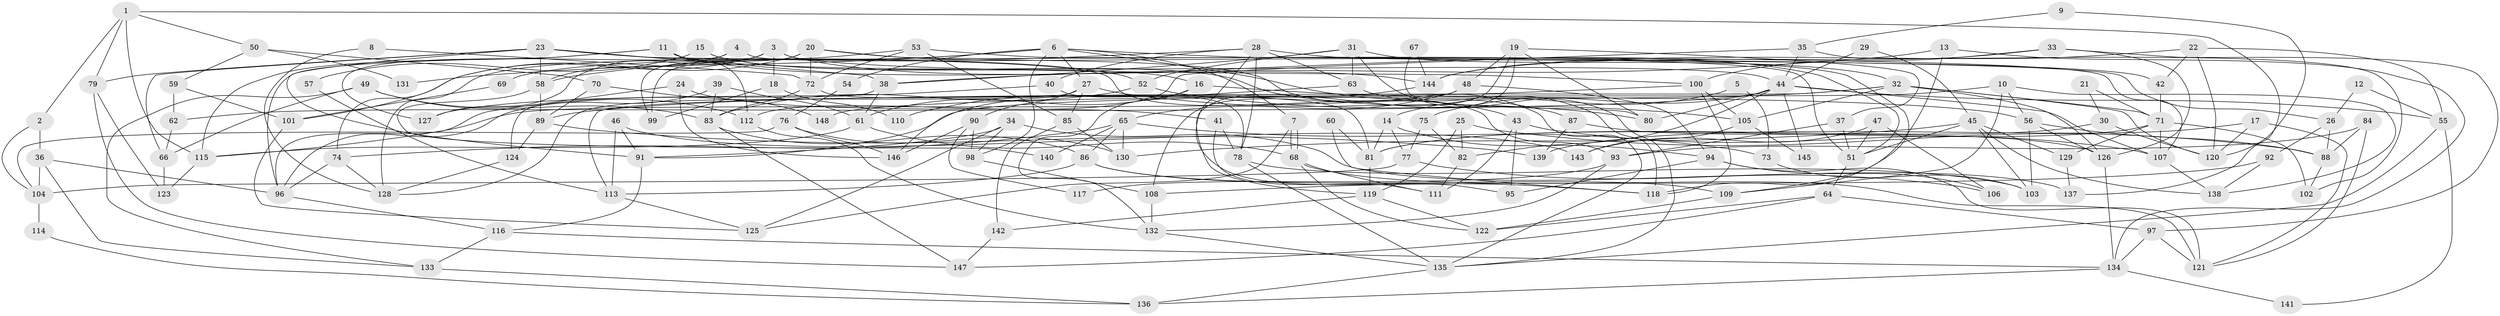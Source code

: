 // coarse degree distribution, {8: 0.14754098360655737, 5: 0.11475409836065574, 10: 0.06557377049180328, 7: 0.13114754098360656, 6: 0.11475409836065574, 14: 0.03278688524590164, 4: 0.09836065573770492, 3: 0.11475409836065574, 9: 0.04918032786885246, 2: 0.09836065573770492, 12: 0.01639344262295082, 13: 0.01639344262295082}
// Generated by graph-tools (version 1.1) at 2025/51/03/04/25 22:51:09]
// undirected, 148 vertices, 296 edges
graph export_dot {
  node [color=gray90,style=filled];
  1;
  2;
  3;
  4;
  5;
  6;
  7;
  8;
  9;
  10;
  11;
  12;
  13;
  14;
  15;
  16;
  17;
  18;
  19;
  20;
  21;
  22;
  23;
  24;
  25;
  26;
  27;
  28;
  29;
  30;
  31;
  32;
  33;
  34;
  35;
  36;
  37;
  38;
  39;
  40;
  41;
  42;
  43;
  44;
  45;
  46;
  47;
  48;
  49;
  50;
  51;
  52;
  53;
  54;
  55;
  56;
  57;
  58;
  59;
  60;
  61;
  62;
  63;
  64;
  65;
  66;
  67;
  68;
  69;
  70;
  71;
  72;
  73;
  74;
  75;
  76;
  77;
  78;
  79;
  80;
  81;
  82;
  83;
  84;
  85;
  86;
  87;
  88;
  89;
  90;
  91;
  92;
  93;
  94;
  95;
  96;
  97;
  98;
  99;
  100;
  101;
  102;
  103;
  104;
  105;
  106;
  107;
  108;
  109;
  110;
  111;
  112;
  113;
  114;
  115;
  116;
  117;
  118;
  119;
  120;
  121;
  122;
  123;
  124;
  125;
  126;
  127;
  128;
  129;
  130;
  131;
  132;
  133;
  134;
  135;
  136;
  137;
  138;
  139;
  140;
  141;
  142;
  143;
  144;
  145;
  146;
  147;
  148;
  1 -- 115;
  1 -- 79;
  1 -- 2;
  1 -- 50;
  1 -- 137;
  2 -- 36;
  2 -- 104;
  3 -- 100;
  3 -- 127;
  3 -- 18;
  3 -- 51;
  3 -- 74;
  3 -- 99;
  4 -- 58;
  4 -- 51;
  4 -- 127;
  5 -- 73;
  5 -- 14;
  6 -- 26;
  6 -- 98;
  6 -- 7;
  6 -- 27;
  6 -- 54;
  6 -- 69;
  6 -- 87;
  6 -- 131;
  7 -- 68;
  7 -- 68;
  7 -- 125;
  8 -- 72;
  8 -- 128;
  9 -- 35;
  9 -- 120;
  10 -- 109;
  10 -- 56;
  10 -- 91;
  10 -- 138;
  11 -- 144;
  11 -- 115;
  11 -- 44;
  11 -- 96;
  11 -- 112;
  12 -- 26;
  12 -- 55;
  13 -- 38;
  13 -- 118;
  13 -- 134;
  14 -- 77;
  14 -- 81;
  14 -- 94;
  15 -- 16;
  15 -- 43;
  15 -- 57;
  16 -- 61;
  16 -- 132;
  16 -- 56;
  17 -- 121;
  17 -- 139;
  17 -- 120;
  18 -- 99;
  18 -- 110;
  19 -- 119;
  19 -- 37;
  19 -- 48;
  19 -- 80;
  19 -- 108;
  20 -- 72;
  20 -- 135;
  20 -- 99;
  20 -- 101;
  20 -- 109;
  21 -- 30;
  21 -- 71;
  22 -- 120;
  22 -- 55;
  22 -- 42;
  22 -- 144;
  23 -- 91;
  23 -- 38;
  23 -- 52;
  23 -- 58;
  23 -- 66;
  23 -- 79;
  23 -- 93;
  24 -- 146;
  24 -- 96;
  24 -- 41;
  25 -- 119;
  25 -- 82;
  25 -- 88;
  26 -- 88;
  26 -- 92;
  27 -- 85;
  27 -- 80;
  27 -- 90;
  27 -- 128;
  28 -- 42;
  28 -- 78;
  28 -- 40;
  28 -- 58;
  28 -- 63;
  28 -- 95;
  29 -- 44;
  29 -- 45;
  30 -- 120;
  30 -- 81;
  31 -- 52;
  31 -- 135;
  31 -- 32;
  31 -- 38;
  31 -- 63;
  32 -- 89;
  32 -- 71;
  32 -- 105;
  32 -- 113;
  32 -- 120;
  32 -- 126;
  33 -- 126;
  33 -- 97;
  33 -- 100;
  33 -- 144;
  34 -- 91;
  34 -- 125;
  34 -- 98;
  34 -- 137;
  35 -- 102;
  35 -- 44;
  35 -- 112;
  36 -- 133;
  36 -- 104;
  36 -- 96;
  37 -- 51;
  37 -- 93;
  38 -- 61;
  38 -- 124;
  39 -- 96;
  39 -- 83;
  39 -- 61;
  40 -- 78;
  40 -- 127;
  41 -- 78;
  41 -- 111;
  42 -- 71;
  43 -- 111;
  43 -- 107;
  43 -- 95;
  44 -- 80;
  44 -- 55;
  44 -- 62;
  44 -- 75;
  44 -- 82;
  44 -- 107;
  44 -- 145;
  45 -- 129;
  45 -- 138;
  45 -- 51;
  45 -- 103;
  45 -- 130;
  46 -- 91;
  46 -- 113;
  46 -- 143;
  47 -- 51;
  47 -- 143;
  47 -- 106;
  48 -- 94;
  48 -- 65;
  48 -- 115;
  49 -- 112;
  49 -- 83;
  49 -- 66;
  49 -- 133;
  50 -- 59;
  50 -- 70;
  50 -- 131;
  51 -- 64;
  52 -- 105;
  52 -- 83;
  53 -- 128;
  53 -- 72;
  53 -- 85;
  53 -- 107;
  54 -- 76;
  55 -- 135;
  55 -- 141;
  56 -- 88;
  56 -- 103;
  56 -- 126;
  57 -- 113;
  58 -- 89;
  58 -- 140;
  59 -- 101;
  59 -- 62;
  60 -- 81;
  60 -- 118;
  61 -- 115;
  61 -- 68;
  62 -- 66;
  63 -- 110;
  63 -- 118;
  64 -- 97;
  64 -- 122;
  64 -- 147;
  65 -- 74;
  65 -- 73;
  65 -- 86;
  65 -- 130;
  65 -- 140;
  66 -- 123;
  67 -- 144;
  67 -- 80;
  68 -- 111;
  68 -- 121;
  68 -- 122;
  69 -- 101;
  70 -- 89;
  70 -- 148;
  71 -- 107;
  71 -- 81;
  71 -- 102;
  71 -- 129;
  72 -- 81;
  72 -- 83;
  73 -- 103;
  74 -- 96;
  74 -- 128;
  75 -- 82;
  75 -- 77;
  76 -- 130;
  76 -- 104;
  76 -- 146;
  77 -- 106;
  77 -- 104;
  78 -- 103;
  78 -- 135;
  79 -- 147;
  79 -- 123;
  81 -- 119;
  82 -- 111;
  83 -- 86;
  83 -- 147;
  84 -- 121;
  84 -- 93;
  84 -- 88;
  85 -- 130;
  85 -- 142;
  86 -- 109;
  86 -- 113;
  86 -- 118;
  87 -- 126;
  87 -- 139;
  88 -- 102;
  89 -- 124;
  89 -- 139;
  90 -- 146;
  90 -- 98;
  90 -- 117;
  91 -- 116;
  92 -- 108;
  92 -- 138;
  93 -- 132;
  93 -- 117;
  94 -- 95;
  94 -- 106;
  94 -- 121;
  96 -- 116;
  97 -- 121;
  97 -- 134;
  98 -- 108;
  100 -- 118;
  100 -- 105;
  100 -- 148;
  101 -- 125;
  104 -- 114;
  105 -- 143;
  105 -- 145;
  107 -- 138;
  108 -- 132;
  109 -- 122;
  112 -- 132;
  113 -- 125;
  114 -- 136;
  115 -- 123;
  116 -- 134;
  116 -- 133;
  119 -- 122;
  119 -- 142;
  124 -- 128;
  126 -- 134;
  129 -- 137;
  132 -- 135;
  133 -- 136;
  134 -- 136;
  134 -- 141;
  135 -- 136;
  142 -- 147;
  144 -- 146;
}
